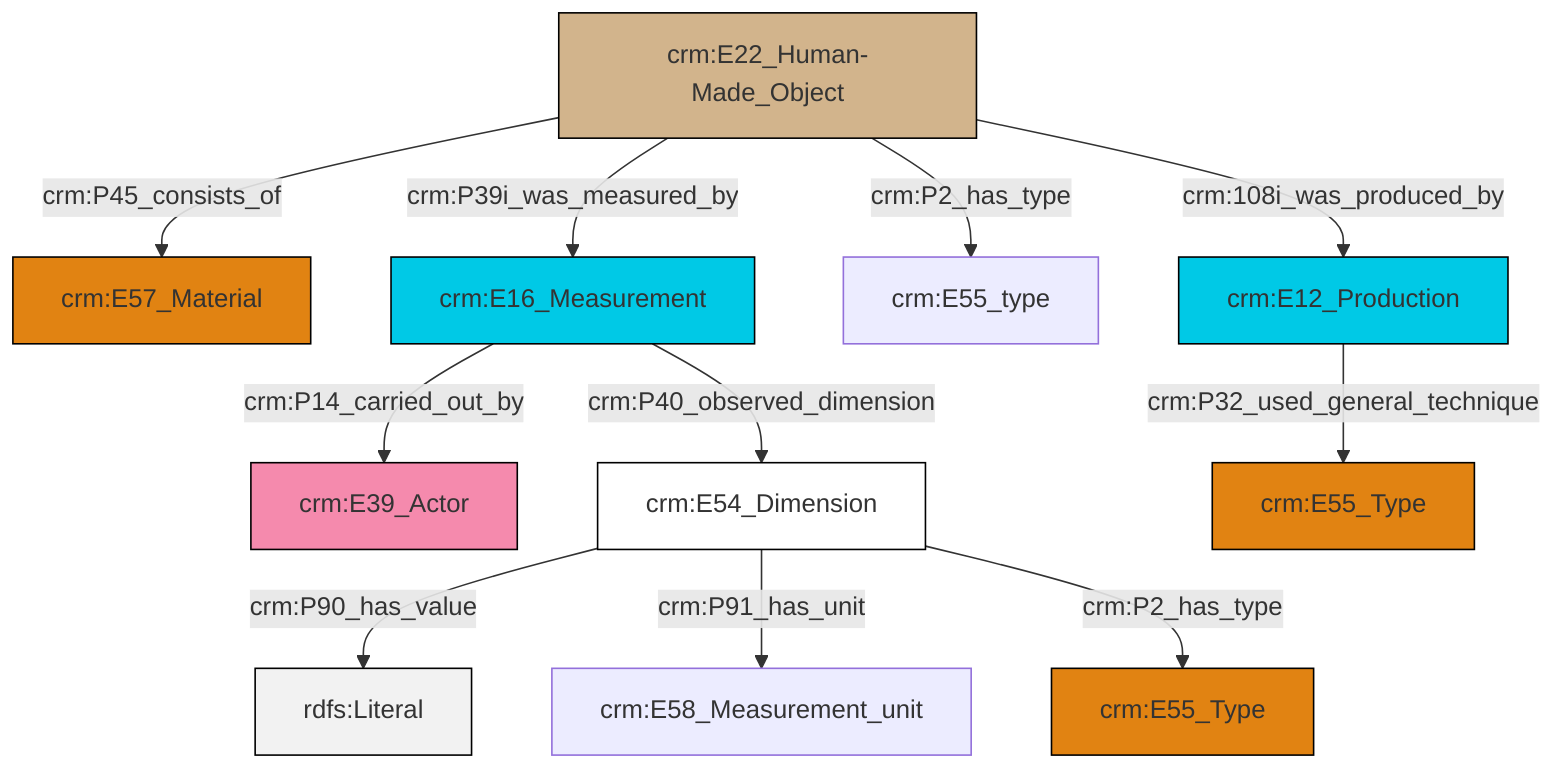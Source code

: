 graph TD
classDef Literal fill:#f2f2f2,stroke:#000000;
classDef CRM_Entity fill:#FFFFFF,stroke:#000000;
classDef Temporal_Entity fill:#00C9E6, stroke:#000000;
classDef Type fill:#E18312, stroke:#000000;
classDef Time-Span fill:#2C9C91, stroke:#000000;
classDef Appellation fill:#FFEB7F, stroke:#000000;
classDef Place fill:#008836, stroke:#000000;
classDef Persistent_Item fill:#B266B2, stroke:#000000;
classDef Conceptual_Object fill:#FFD700, stroke:#000000;
classDef Physical_Thing fill:#D2B48C, stroke:#000000;
classDef Actor fill:#f58aad, stroke:#000000;
classDef PC_Classes fill:#4ce600, stroke:#000000;
classDef Multi fill:#cccccc,stroke:#000000;

2["crm:E22_Human-Made_Object"]:::Physical_Thing -->|crm:P45_consists_of| 4["crm:E57_Material"]:::Type
8["crm:E54_Dimension"]:::CRM_Entity -->|crm:P90_has_value| 9[rdfs:Literal]:::Literal
10["crm:E12_Production"]:::Temporal_Entity -->|crm:P32_used_general_technique| 11["crm:E55_Type"]:::Type
8["crm:E54_Dimension"]:::CRM_Entity -->|crm:P91_has_unit| 12["crm:E58_Measurement_unit"]:::Default
2["crm:E22_Human-Made_Object"]:::Physical_Thing -->|crm:P2_has_type| 14["crm:E55_type"]:::Default
8["crm:E54_Dimension"]:::CRM_Entity -->|crm:P2_has_type| 0["crm:E55_Type"]:::Type
2["crm:E22_Human-Made_Object"]:::Physical_Thing -->|crm:108i_was_produced_by| 10["crm:E12_Production"]:::Temporal_Entity
2["crm:E22_Human-Made_Object"]:::Physical_Thing -->|crm:P39i_was_measured_by| 18["crm:E16_Measurement"]:::Temporal_Entity
18["crm:E16_Measurement"]:::Temporal_Entity -->|crm:P14_carried_out_by| 6["crm:E39_Actor"]:::Actor
18["crm:E16_Measurement"]:::Temporal_Entity -->|crm:P40_observed_dimension| 8["crm:E54_Dimension"]:::CRM_Entity